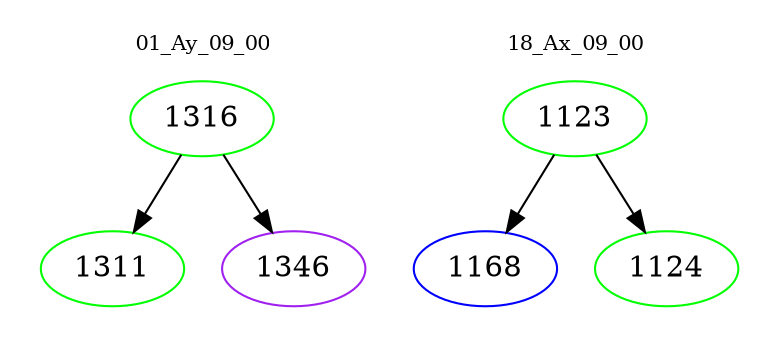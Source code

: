 digraph{
subgraph cluster_0 {
color = white
label = "01_Ay_09_00";
fontsize=10;
T0_1316 [label="1316", color="green"]
T0_1316 -> T0_1311 [color="black"]
T0_1311 [label="1311", color="green"]
T0_1316 -> T0_1346 [color="black"]
T0_1346 [label="1346", color="purple"]
}
subgraph cluster_1 {
color = white
label = "18_Ax_09_00";
fontsize=10;
T1_1123 [label="1123", color="green"]
T1_1123 -> T1_1168 [color="black"]
T1_1168 [label="1168", color="blue"]
T1_1123 -> T1_1124 [color="black"]
T1_1124 [label="1124", color="green"]
}
}
